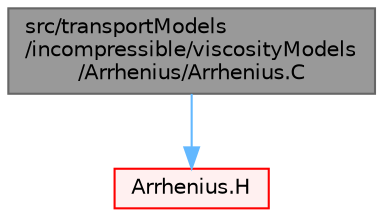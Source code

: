 digraph "src/transportModels/incompressible/viscosityModels/Arrhenius/Arrhenius.C"
{
 // LATEX_PDF_SIZE
  bgcolor="transparent";
  edge [fontname=Helvetica,fontsize=10,labelfontname=Helvetica,labelfontsize=10];
  node [fontname=Helvetica,fontsize=10,shape=box,height=0.2,width=0.4];
  Node1 [id="Node000001",label="src/transportModels\l/incompressible/viscosityModels\l/Arrhenius/Arrhenius.C",height=0.2,width=0.4,color="gray40", fillcolor="grey60", style="filled", fontcolor="black",tooltip=" "];
  Node1 -> Node2 [id="edge1_Node000001_Node000002",color="steelblue1",style="solid",tooltip=" "];
  Node2 [id="Node000002",label="Arrhenius.H",height=0.2,width=0.4,color="red", fillcolor="#FFF0F0", style="filled",URL="$Arrhenius_8H.html",tooltip=" "];
}
